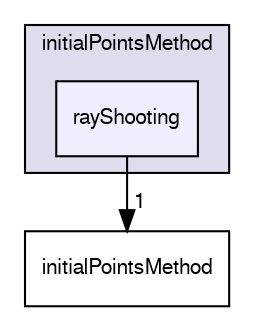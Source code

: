 digraph "applications/utilities/mesh/generation/foamyHexMesh/conformalVoronoiMesh/initialPointsMethod/rayShooting" {
  bgcolor=transparent;
  compound=true
  node [ fontsize="10", fontname="FreeSans"];
  edge [ labelfontsize="10", labelfontname="FreeSans"];
  subgraph clusterdir_739e704a1e5226ac5df3019bd4cf96a4 {
    graph [ bgcolor="#ddddee", pencolor="black", label="initialPointsMethod" fontname="FreeSans", fontsize="10", URL="dir_739e704a1e5226ac5df3019bd4cf96a4.html"]
  dir_6f92ea05cf4b14a5c154baec0d00f415 [shape=box, label="rayShooting", style="filled", fillcolor="#eeeeff", pencolor="black", URL="dir_6f92ea05cf4b14a5c154baec0d00f415.html"];
  }
  dir_3ff65372cd9ca7e7efbee7d5c87e06c3 [shape=box label="initialPointsMethod" URL="dir_3ff65372cd9ca7e7efbee7d5c87e06c3.html"];
  dir_6f92ea05cf4b14a5c154baec0d00f415->dir_3ff65372cd9ca7e7efbee7d5c87e06c3 [headlabel="1", labeldistance=1.5 headhref="dir_000394_000392.html"];
}
